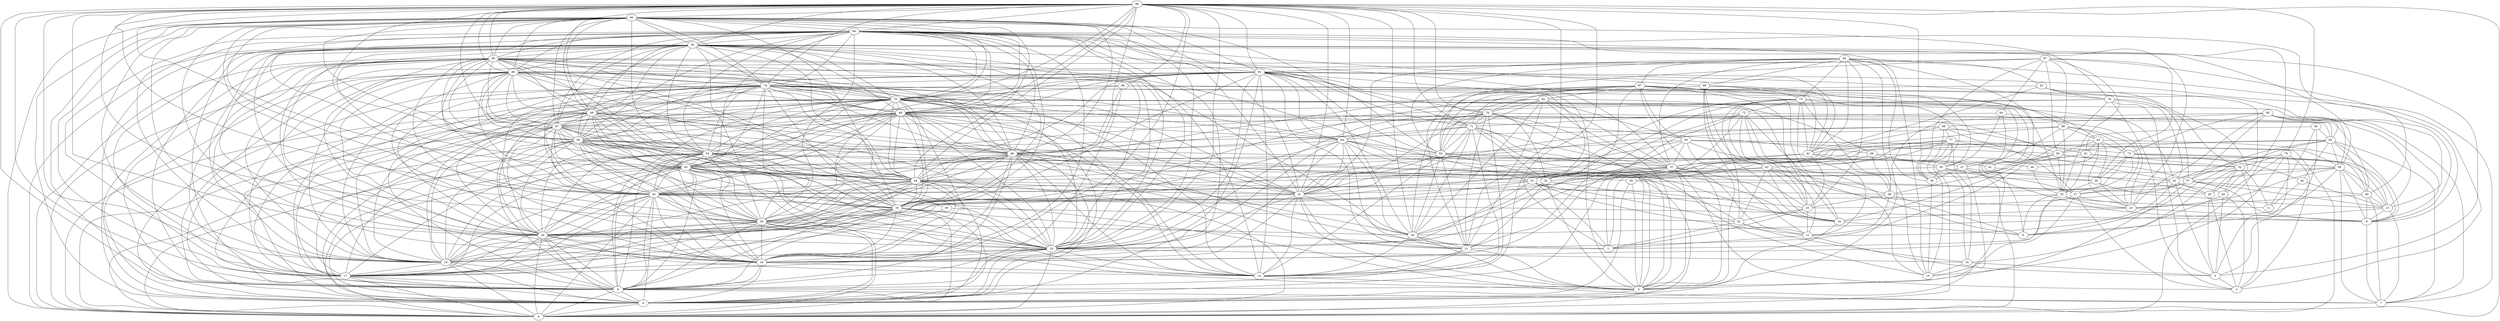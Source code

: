 digraph "sensornet-topology" {
label = "";
rankdir="BT";"0"->"4" [arrowhead = "both"] 
"0"->"9" [arrowhead = "both"] 
"0"->"17" [arrowhead = "both"] 
"0"->"19" [arrowhead = "both"] 
"0"->"20" [arrowhead = "both"] 
"0"->"24" [arrowhead = "both"] 
"0"->"30" [arrowhead = "both"] 
"0"->"35" [arrowhead = "both"] 
"0"->"43" [arrowhead = "both"] 
"0"->"44" [arrowhead = "both"] 
"0"->"45" [arrowhead = "both"] 
"0"->"48" [arrowhead = "both"] 
"0"->"54" [arrowhead = "both"] 
"0"->"59" [arrowhead = "both"] 
"0"->"60" [arrowhead = "both"] 
"0"->"67" [arrowhead = "both"] 
"0"->"69" [arrowhead = "both"] 
"0"->"70" [arrowhead = "both"] 
"0"->"74" [arrowhead = "both"] 
"0"->"80" [arrowhead = "both"] 
"0"->"85" [arrowhead = "both"] 
"0"->"93" [arrowhead = "both"] 
"0"->"94" [arrowhead = "both"] 
"0"->"95" [arrowhead = "both"] 
"0"->"98" [arrowhead = "both"] 
"1"->"12" [arrowhead = "both"] 
"1"->"22" [arrowhead = "both"] 
"1"->"25" [arrowhead = "both"] 
"1"->"27" [arrowhead = "both"] 
"1"->"35" [arrowhead = "both"] 
"1"->"51" [arrowhead = "both"] 
"1"->"62" [arrowhead = "both"] 
"1"->"69" [arrowhead = "both"] 
"1"->"72" [arrowhead = "both"] 
"1"->"75" [arrowhead = "both"] 
"2"->"3" [arrowhead = "both"] 
"2"->"27" [arrowhead = "both"] 
"2"->"28" [arrowhead = "both"] 
"2"->"29" [arrowhead = "both"] 
"2"->"37" [arrowhead = "both"] 
"2"->"53" [arrowhead = "both"] 
"2"->"78" [arrowhead = "both"] 
"2"->"79" [arrowhead = "both"] 
"2"->"97" [arrowhead = "both"] 
"3"->"12" [arrowhead = "both"] 
"3"->"16" [arrowhead = "both"] 
"3"->"28" [arrowhead = "both"] 
"3"->"29" [arrowhead = "both"] 
"3"->"52" [arrowhead = "both"] 
"3"->"78" [arrowhead = "both"] 
"3"->"79" [arrowhead = "both"] 
"3"->"90" [arrowhead = "both"] 
"3"->"93" [arrowhead = "both"] 
"4"->"5" [arrowhead = "both"] 
"4"->"9" [arrowhead = "both"] 
"4"->"17" [arrowhead = "both"] 
"4"->"18" [arrowhead = "both"] 
"4"->"19" [arrowhead = "both"] 
"4"->"20" [arrowhead = "both"] 
"4"->"24" [arrowhead = "both"] 
"4"->"30" [arrowhead = "both"] 
"4"->"35" [arrowhead = "both"] 
"4"->"39" [arrowhead = "both"] 
"4"->"43" [arrowhead = "both"] 
"4"->"44" [arrowhead = "both"] 
"4"->"45" [arrowhead = "both"] 
"4"->"47" [arrowhead = "both"] 
"4"->"59" [arrowhead = "both"] 
"4"->"67" [arrowhead = "both"] 
"4"->"68" [arrowhead = "both"] 
"4"->"69" [arrowhead = "both"] 
"4"->"70" [arrowhead = "both"] 
"4"->"72" [arrowhead = "both"] 
"4"->"74" [arrowhead = "both"] 
"4"->"80" [arrowhead = "both"] 
"4"->"85" [arrowhead = "both"] 
"4"->"93" [arrowhead = "both"] 
"4"->"94" [arrowhead = "both"] 
"4"->"95" [arrowhead = "both"] 
"4"->"99" [arrowhead = "both"] 
"5"->"10" [arrowhead = "both"] 
"5"->"14" [arrowhead = "both"] 
"5"->"21" [arrowhead = "both"] 
"5"->"26" [arrowhead = "both"] 
"5"->"31" [arrowhead = "both"] 
"5"->"32" [arrowhead = "both"] 
"5"->"37" [arrowhead = "both"] 
"5"->"39" [arrowhead = "both"] 
"5"->"41" [arrowhead = "both"] 
"5"->"45" [arrowhead = "both"] 
"5"->"60" [arrowhead = "both"] 
"5"->"64" [arrowhead = "both"] 
"5"->"71" [arrowhead = "both"] 
"5"->"76" [arrowhead = "both"] 
"5"->"81" [arrowhead = "both"] 
"5"->"82" [arrowhead = "both"] 
"5"->"87" [arrowhead = "both"] 
"6"->"10" [arrowhead = "both"] 
"6"->"13" [arrowhead = "both"] 
"6"->"29" [arrowhead = "both"] 
"6"->"33" [arrowhead = "both"] 
"6"->"38" [arrowhead = "both"] 
"6"->"60" [arrowhead = "both"] 
"6"->"63" [arrowhead = "both"] 
"6"->"75" [arrowhead = "both"] 
"7"->"8" [arrowhead = "both"] 
"7"->"9" [arrowhead = "both"] 
"7"->"13" [arrowhead = "both"] 
"7"->"43" [arrowhead = "both"] 
"7"->"49" [arrowhead = "both"] 
"7"->"58" [arrowhead = "both"] 
"7"->"63" [arrowhead = "both"] 
"7"->"92" [arrowhead = "both"] 
"7"->"99" [arrowhead = "both"] 
"8"->"13" [arrowhead = "both"] 
"8"->"23" [arrowhead = "both"] 
"8"->"43" [arrowhead = "both"] 
"8"->"47" [arrowhead = "both"] 
"8"->"49" [arrowhead = "both"] 
"8"->"57" [arrowhead = "both"] 
"8"->"58" [arrowhead = "both"] 
"8"->"63" [arrowhead = "both"] 
"8"->"73" [arrowhead = "both"] 
"8"->"74" [arrowhead = "both"] 
"8"->"81" [arrowhead = "both"] 
"8"->"99" [arrowhead = "both"] 
"9"->"17" [arrowhead = "both"] 
"9"->"18" [arrowhead = "both"] 
"9"->"19" [arrowhead = "both"] 
"9"->"20" [arrowhead = "both"] 
"9"->"21" [arrowhead = "both"] 
"9"->"24" [arrowhead = "both"] 
"9"->"30" [arrowhead = "both"] 
"9"->"35" [arrowhead = "both"] 
"9"->"43" [arrowhead = "both"] 
"9"->"44" [arrowhead = "both"] 
"9"->"45" [arrowhead = "both"] 
"9"->"48" [arrowhead = "both"] 
"9"->"54" [arrowhead = "both"] 
"9"->"57" [arrowhead = "both"] 
"9"->"67" [arrowhead = "both"] 
"9"->"68" [arrowhead = "both"] 
"9"->"69" [arrowhead = "both"] 
"9"->"70" [arrowhead = "both"] 
"9"->"74" [arrowhead = "both"] 
"9"->"80" [arrowhead = "both"] 
"9"->"85" [arrowhead = "both"] 
"9"->"93" [arrowhead = "both"] 
"9"->"94" [arrowhead = "both"] 
"9"->"95" [arrowhead = "both"] 
"9"->"96" [arrowhead = "both"] 
"9"->"98" [arrowhead = "both"] 
"10"->"23" [arrowhead = "both"] 
"10"->"32" [arrowhead = "both"] 
"10"->"37" [arrowhead = "both"] 
"10"->"55" [arrowhead = "both"] 
"10"->"56" [arrowhead = "both"] 
"10"->"62" [arrowhead = "both"] 
"10"->"64" [arrowhead = "both"] 
"10"->"82" [arrowhead = "both"] 
"10"->"87" [arrowhead = "both"] 
"11"->"33" [arrowhead = "both"] 
"11"->"40" [arrowhead = "both"] 
"11"->"53" [arrowhead = "both"] 
"11"->"90" [arrowhead = "both"] 
"12"->"22" [arrowhead = "both"] 
"12"->"25" [arrowhead = "both"] 
"12"->"37" [arrowhead = "both"] 
"12"->"38" [arrowhead = "both"] 
"12"->"51" [arrowhead = "both"] 
"12"->"52" [arrowhead = "both"] 
"12"->"72" [arrowhead = "both"] 
"12"->"75" [arrowhead = "both"] 
"12"->"88" [arrowhead = "both"] 
"13"->"36" [arrowhead = "both"] 
"13"->"40" [arrowhead = "both"] 
"13"->"49" [arrowhead = "both"] 
"13"->"56" [arrowhead = "both"] 
"13"->"57" [arrowhead = "both"] 
"13"->"58" [arrowhead = "both"] 
"13"->"70" [arrowhead = "both"] 
"13"->"83" [arrowhead = "both"] 
"13"->"99" [arrowhead = "both"] 
"14"->"18" [arrowhead = "both"] 
"14"->"20" [arrowhead = "both"] 
"14"->"21" [arrowhead = "both"] 
"14"->"24" [arrowhead = "both"] 
"14"->"26" [arrowhead = "both"] 
"14"->"31" [arrowhead = "both"] 
"14"->"45" [arrowhead = "both"] 
"14"->"48" [arrowhead = "both"] 
"14"->"55" [arrowhead = "both"] 
"14"->"68" [arrowhead = "both"] 
"14"->"70" [arrowhead = "both"] 
"14"->"71" [arrowhead = "both"] 
"14"->"74" [arrowhead = "both"] 
"14"->"76" [arrowhead = "both"] 
"14"->"81" [arrowhead = "both"] 
"14"->"93" [arrowhead = "both"] 
"14"->"98" [arrowhead = "both"] 
"15"->"16" [arrowhead = "both"] 
"15"->"27" [arrowhead = "both"] 
"15"->"34" [arrowhead = "both"] 
"15"->"66" [arrowhead = "both"] 
"15"->"71" [arrowhead = "both"] 
"15"->"72" [arrowhead = "both"] 
"15"->"77" [arrowhead = "both"] 
"15"->"79" [arrowhead = "both"] 
"15"->"94" [arrowhead = "both"] 
"16"->"20" [arrowhead = "both"] 
"16"->"22" [arrowhead = "both"] 
"16"->"53" [arrowhead = "both"] 
"16"->"65" [arrowhead = "both"] 
"16"->"77" [arrowhead = "both"] 
"17"->"18" [arrowhead = "both"] 
"17"->"19" [arrowhead = "both"] 
"17"->"20" [arrowhead = "both"] 
"17"->"24" [arrowhead = "both"] 
"17"->"30" [arrowhead = "both"] 
"17"->"35" [arrowhead = "both"] 
"17"->"43" [arrowhead = "both"] 
"17"->"44" [arrowhead = "both"] 
"17"->"45" [arrowhead = "both"] 
"17"->"48" [arrowhead = "both"] 
"17"->"54" [arrowhead = "both"] 
"17"->"59" [arrowhead = "both"] 
"17"->"68" [arrowhead = "both"] 
"17"->"69" [arrowhead = "both"] 
"17"->"70" [arrowhead = "both"] 
"17"->"74" [arrowhead = "both"] 
"17"->"80" [arrowhead = "both"] 
"17"->"85" [arrowhead = "both"] 
"17"->"93" [arrowhead = "both"] 
"17"->"94" [arrowhead = "both"] 
"17"->"95" [arrowhead = "both"] 
"17"->"98" [arrowhead = "both"] 
"18"->"20" [arrowhead = "both"] 
"18"->"24" [arrowhead = "both"] 
"18"->"30" [arrowhead = "both"] 
"18"->"31" [arrowhead = "both"] 
"18"->"33" [arrowhead = "both"] 
"18"->"35" [arrowhead = "both"] 
"18"->"37" [arrowhead = "both"] 
"18"->"43" [arrowhead = "both"] 
"18"->"44" [arrowhead = "both"] 
"18"->"45" [arrowhead = "both"] 
"18"->"48" [arrowhead = "both"] 
"18"->"54" [arrowhead = "both"] 
"18"->"59" [arrowhead = "both"] 
"18"->"64" [arrowhead = "both"] 
"18"->"67" [arrowhead = "both"] 
"18"->"70" [arrowhead = "both"] 
"18"->"74" [arrowhead = "both"] 
"18"->"80" [arrowhead = "both"] 
"18"->"81" [arrowhead = "both"] 
"18"->"85" [arrowhead = "both"] 
"18"->"93" [arrowhead = "both"] 
"18"->"94" [arrowhead = "both"] 
"18"->"95" [arrowhead = "both"] 
"18"->"98" [arrowhead = "both"] 
"19"->"20" [arrowhead = "both"] 
"19"->"24" [arrowhead = "both"] 
"19"->"30" [arrowhead = "both"] 
"19"->"35" [arrowhead = "both"] 
"19"->"43" [arrowhead = "both"] 
"19"->"44" [arrowhead = "both"] 
"19"->"45" [arrowhead = "both"] 
"19"->"48" [arrowhead = "both"] 
"19"->"50" [arrowhead = "both"] 
"19"->"54" [arrowhead = "both"] 
"19"->"59" [arrowhead = "both"] 
"19"->"67" [arrowhead = "both"] 
"19"->"70" [arrowhead = "both"] 
"19"->"74" [arrowhead = "both"] 
"19"->"80" [arrowhead = "both"] 
"19"->"82" [arrowhead = "both"] 
"19"->"85" [arrowhead = "both"] 
"19"->"93" [arrowhead = "both"] 
"19"->"94" [arrowhead = "both"] 
"19"->"95" [arrowhead = "both"] 
"19"->"96" [arrowhead = "both"] 
"19"->"97" [arrowhead = "both"] 
"19"->"98" [arrowhead = "both"] 
"20"->"24" [arrowhead = "both"] 
"20"->"30" [arrowhead = "both"] 
"20"->"31" [arrowhead = "both"] 
"20"->"35" [arrowhead = "both"] 
"20"->"43" [arrowhead = "both"] 
"20"->"44" [arrowhead = "both"] 
"20"->"45" [arrowhead = "both"] 
"20"->"48" [arrowhead = "both"] 
"20"->"51" [arrowhead = "both"] 
"20"->"54" [arrowhead = "both"] 
"20"->"59" [arrowhead = "both"] 
"20"->"64" [arrowhead = "both"] 
"20"->"66" [arrowhead = "both"] 
"20"->"67" [arrowhead = "both"] 
"20"->"68" [arrowhead = "both"] 
"20"->"69" [arrowhead = "both"] 
"20"->"74" [arrowhead = "both"] 
"20"->"76" [arrowhead = "both"] 
"20"->"80" [arrowhead = "both"] 
"20"->"81" [arrowhead = "both"] 
"20"->"85" [arrowhead = "both"] 
"20"->"93" [arrowhead = "both"] 
"20"->"94" [arrowhead = "both"] 
"20"->"95" [arrowhead = "both"] 
"20"->"98" [arrowhead = "both"] 
"21"->"26" [arrowhead = "both"] 
"21"->"31" [arrowhead = "both"] 
"21"->"32" [arrowhead = "both"] 
"21"->"37" [arrowhead = "both"] 
"21"->"48" [arrowhead = "both"] 
"21"->"55" [arrowhead = "both"] 
"21"->"61" [arrowhead = "both"] 
"21"->"64" [arrowhead = "both"] 
"21"->"76" [arrowhead = "both"] 
"21"->"81" [arrowhead = "both"] 
"21"->"82" [arrowhead = "both"] 
"21"->"87" [arrowhead = "both"] 
"21"->"98" [arrowhead = "both"] 
"22"->"25" [arrowhead = "both"] 
"22"->"50" [arrowhead = "both"] 
"22"->"51" [arrowhead = "both"] 
"22"->"54" [arrowhead = "both"] 
"22"->"62" [arrowhead = "both"] 
"22"->"75" [arrowhead = "both"] 
"23"->"27" [arrowhead = "both"] 
"23"->"33" [arrowhead = "both"] 
"23"->"36" [arrowhead = "both"] 
"23"->"49" [arrowhead = "both"] 
"23"->"58" [arrowhead = "both"] 
"23"->"62" [arrowhead = "both"] 
"23"->"83" [arrowhead = "both"] 
"23"->"84" [arrowhead = "both"] 
"23"->"86" [arrowhead = "both"] 
"23"->"93" [arrowhead = "both"] 
"23"->"99" [arrowhead = "both"] 
"24"->"30" [arrowhead = "both"] 
"24"->"31" [arrowhead = "both"] 
"24"->"35" [arrowhead = "both"] 
"24"->"43" [arrowhead = "both"] 
"24"->"44" [arrowhead = "both"] 
"24"->"45" [arrowhead = "both"] 
"24"->"48" [arrowhead = "both"] 
"24"->"54" [arrowhead = "both"] 
"24"->"59" [arrowhead = "both"] 
"24"->"63" [arrowhead = "both"] 
"24"->"64" [arrowhead = "both"] 
"24"->"67" [arrowhead = "both"] 
"24"->"68" [arrowhead = "both"] 
"24"->"69" [arrowhead = "both"] 
"24"->"70" [arrowhead = "both"] 
"24"->"80" [arrowhead = "both"] 
"24"->"81" [arrowhead = "both"] 
"24"->"85" [arrowhead = "both"] 
"24"->"93" [arrowhead = "both"] 
"24"->"94" [arrowhead = "both"] 
"24"->"95" [arrowhead = "both"] 
"24"->"98" [arrowhead = "both"] 
"25"->"38" [arrowhead = "both"] 
"25"->"42" [arrowhead = "both"] 
"25"->"51" [arrowhead = "both"] 
"25"->"57" [arrowhead = "both"] 
"25"->"62" [arrowhead = "both"] 
"25"->"72" [arrowhead = "both"] 
"25"->"87" [arrowhead = "both"] 
"25"->"88" [arrowhead = "both"] 
"25"->"92" [arrowhead = "both"] 
"26"->"30" [arrowhead = "both"] 
"26"->"31" [arrowhead = "both"] 
"26"->"32" [arrowhead = "both"] 
"26"->"37" [arrowhead = "both"] 
"26"->"48" [arrowhead = "both"] 
"26"->"55" [arrowhead = "both"] 
"26"->"58" [arrowhead = "both"] 
"26"->"64" [arrowhead = "both"] 
"26"->"71" [arrowhead = "both"] 
"26"->"81" [arrowhead = "both"] 
"26"->"82" [arrowhead = "both"] 
"26"->"85" [arrowhead = "both"] 
"26"->"87" [arrowhead = "both"] 
"26"->"98" [arrowhead = "both"] 
"27"->"39" [arrowhead = "both"] 
"27"->"52" [arrowhead = "both"] 
"27"->"57" [arrowhead = "both"] 
"27"->"65" [arrowhead = "both"] 
"27"->"73" [arrowhead = "both"] 
"27"->"89" [arrowhead = "both"] 
"28"->"41" [arrowhead = "both"] 
"28"->"45" [arrowhead = "both"] 
"28"->"52" [arrowhead = "both"] 
"28"->"53" [arrowhead = "both"] 
"28"->"91" [arrowhead = "both"] 
"29"->"52" [arrowhead = "both"] 
"29"->"53" [arrowhead = "both"] 
"29"->"79" [arrowhead = "both"] 
"29"->"91" [arrowhead = "both"] 
"30"->"33" [arrowhead = "both"] 
"30"->"35" [arrowhead = "both"] 
"30"->"43" [arrowhead = "both"] 
"30"->"44" [arrowhead = "both"] 
"30"->"45" [arrowhead = "both"] 
"30"->"48" [arrowhead = "both"] 
"30"->"54" [arrowhead = "both"] 
"30"->"59" [arrowhead = "both"] 
"30"->"67" [arrowhead = "both"] 
"30"->"68" [arrowhead = "both"] 
"30"->"69" [arrowhead = "both"] 
"30"->"70" [arrowhead = "both"] 
"30"->"74" [arrowhead = "both"] 
"30"->"85" [arrowhead = "both"] 
"30"->"89" [arrowhead = "both"] 
"30"->"93" [arrowhead = "both"] 
"30"->"94" [arrowhead = "both"] 
"30"->"95" [arrowhead = "both"] 
"30"->"98" [arrowhead = "both"] 
"31"->"42" [arrowhead = "both"] 
"31"->"44" [arrowhead = "both"] 
"31"->"45" [arrowhead = "both"] 
"31"->"47" [arrowhead = "both"] 
"31"->"48" [arrowhead = "both"] 
"31"->"55" [arrowhead = "both"] 
"31"->"60" [arrowhead = "both"] 
"31"->"64" [arrowhead = "both"] 
"31"->"68" [arrowhead = "both"] 
"31"->"70" [arrowhead = "both"] 
"31"->"71" [arrowhead = "both"] 
"31"->"74" [arrowhead = "both"] 
"31"->"76" [arrowhead = "both"] 
"31"->"92" [arrowhead = "both"] 
"31"->"94" [arrowhead = "both"] 
"31"->"95" [arrowhead = "both"] 
"31"->"98" [arrowhead = "both"] 
"32"->"37" [arrowhead = "both"] 
"32"->"55" [arrowhead = "both"] 
"32"->"60" [arrowhead = "both"] 
"32"->"61" [arrowhead = "both"] 
"32"->"71" [arrowhead = "both"] 
"32"->"76" [arrowhead = "both"] 
"32"->"81" [arrowhead = "both"] 
"32"->"87" [arrowhead = "both"] 
"33"->"36" [arrowhead = "both"] 
"33"->"46" [arrowhead = "both"] 
"33"->"56" [arrowhead = "both"] 
"33"->"61" [arrowhead = "both"] 
"33"->"73" [arrowhead = "both"] 
"33"->"86" [arrowhead = "both"] 
"33"->"96" [arrowhead = "both"] 
"33"->"97" [arrowhead = "both"] 
"34"->"47" [arrowhead = "both"] 
"34"->"65" [arrowhead = "both"] 
"34"->"89" [arrowhead = "both"] 
"34"->"92" [arrowhead = "both"] 
"34"->"97" [arrowhead = "both"] 
"34"->"98" [arrowhead = "both"] 
"35"->"43" [arrowhead = "both"] 
"35"->"44" [arrowhead = "both"] 
"35"->"45" [arrowhead = "both"] 
"35"->"48" [arrowhead = "both"] 
"35"->"51" [arrowhead = "both"] 
"35"->"54" [arrowhead = "both"] 
"35"->"59" [arrowhead = "both"] 
"35"->"67" [arrowhead = "both"] 
"35"->"68" [arrowhead = "both"] 
"35"->"69" [arrowhead = "both"] 
"35"->"70" [arrowhead = "both"] 
"35"->"74" [arrowhead = "both"] 
"35"->"77" [arrowhead = "both"] 
"35"->"80" [arrowhead = "both"] 
"35"->"91" [arrowhead = "both"] 
"35"->"93" [arrowhead = "both"] 
"35"->"94" [arrowhead = "both"] 
"35"->"95" [arrowhead = "both"] 
"35"->"98" [arrowhead = "both"] 
"36"->"37" [arrowhead = "both"] 
"36"->"47" [arrowhead = "both"] 
"36"->"73" [arrowhead = "both"] 
"36"->"83" [arrowhead = "both"] 
"36"->"97" [arrowhead = "both"] 
"37"->"42" [arrowhead = "both"] 
"37"->"55" [arrowhead = "both"] 
"37"->"60" [arrowhead = "both"] 
"37"->"71" [arrowhead = "both"] 
"37"->"76" [arrowhead = "both"] 
"37"->"82" [arrowhead = "both"] 
"37"->"86" [arrowhead = "both"] 
"37"->"89" [arrowhead = "both"] 
"37"->"92" [arrowhead = "both"] 
"37"->"93" [arrowhead = "both"] 
"38"->"42" [arrowhead = "both"] 
"38"->"44" [arrowhead = "both"] 
"38"->"56" [arrowhead = "both"] 
"38"->"57" [arrowhead = "both"] 
"38"->"62" [arrowhead = "both"] 
"38"->"75" [arrowhead = "both"] 
"38"->"92" [arrowhead = "both"] 
"39"->"54" [arrowhead = "both"] 
"39"->"77" [arrowhead = "both"] 
"40"->"61" [arrowhead = "both"] 
"40"->"63" [arrowhead = "both"] 
"41"->"42" [arrowhead = "both"] 
"41"->"78" [arrowhead = "both"] 
"41"->"92" [arrowhead = "both"] 
"42"->"75" [arrowhead = "both"] 
"42"->"77" [arrowhead = "both"] 
"42"->"81" [arrowhead = "both"] 
"42"->"87" [arrowhead = "both"] 
"42"->"88" [arrowhead = "both"] 
"42"->"91" [arrowhead = "both"] 
"42"->"92" [arrowhead = "both"] 
"43"->"44" [arrowhead = "both"] 
"43"->"45" [arrowhead = "both"] 
"43"->"48" [arrowhead = "both"] 
"43"->"51" [arrowhead = "both"] 
"43"->"54" [arrowhead = "both"] 
"43"->"58" [arrowhead = "both"] 
"43"->"59" [arrowhead = "both"] 
"43"->"67" [arrowhead = "both"] 
"43"->"68" [arrowhead = "both"] 
"43"->"69" [arrowhead = "both"] 
"43"->"70" [arrowhead = "both"] 
"43"->"74" [arrowhead = "both"] 
"43"->"80" [arrowhead = "both"] 
"43"->"83" [arrowhead = "both"] 
"43"->"85" [arrowhead = "both"] 
"43"->"94" [arrowhead = "both"] 
"43"->"95" [arrowhead = "both"] 
"43"->"98" [arrowhead = "both"] 
"44"->"45" [arrowhead = "both"] 
"44"->"48" [arrowhead = "both"] 
"44"->"54" [arrowhead = "both"] 
"44"->"59" [arrowhead = "both"] 
"44"->"65" [arrowhead = "both"] 
"44"->"67" [arrowhead = "both"] 
"44"->"68" [arrowhead = "both"] 
"44"->"69" [arrowhead = "both"] 
"44"->"70" [arrowhead = "both"] 
"44"->"74" [arrowhead = "both"] 
"44"->"80" [arrowhead = "both"] 
"44"->"81" [arrowhead = "both"] 
"44"->"85" [arrowhead = "both"] 
"44"->"86" [arrowhead = "both"] 
"44"->"88" [arrowhead = "both"] 
"44"->"93" [arrowhead = "both"] 
"44"->"95" [arrowhead = "both"] 
"44"->"98" [arrowhead = "both"] 
"45"->"48" [arrowhead = "both"] 
"45"->"54" [arrowhead = "both"] 
"45"->"55" [arrowhead = "both"] 
"45"->"59" [arrowhead = "both"] 
"45"->"67" [arrowhead = "both"] 
"45"->"68" [arrowhead = "both"] 
"45"->"69" [arrowhead = "both"] 
"45"->"70" [arrowhead = "both"] 
"45"->"74" [arrowhead = "both"] 
"45"->"78" [arrowhead = "both"] 
"45"->"80" [arrowhead = "both"] 
"45"->"81" [arrowhead = "both"] 
"45"->"85" [arrowhead = "both"] 
"45"->"93" [arrowhead = "both"] 
"45"->"94" [arrowhead = "both"] 
"45"->"98" [arrowhead = "both"] 
"46"->"48" [arrowhead = "both"] 
"46"->"83" [arrowhead = "both"] 
"47"->"64" [arrowhead = "both"] 
"47"->"84" [arrowhead = "both"] 
"47"->"86" [arrowhead = "both"] 
"48"->"59" [arrowhead = "both"] 
"48"->"64" [arrowhead = "both"] 
"48"->"67" [arrowhead = "both"] 
"48"->"68" [arrowhead = "both"] 
"48"->"69" [arrowhead = "both"] 
"48"->"70" [arrowhead = "both"] 
"48"->"71" [arrowhead = "both"] 
"48"->"74" [arrowhead = "both"] 
"48"->"76" [arrowhead = "both"] 
"48"->"80" [arrowhead = "both"] 
"48"->"81" [arrowhead = "both"] 
"48"->"85" [arrowhead = "both"] 
"48"->"93" [arrowhead = "both"] 
"48"->"94" [arrowhead = "both"] 
"48"->"95" [arrowhead = "both"] 
"48"->"96" [arrowhead = "both"] 
"49"->"57" [arrowhead = "both"] 
"49"->"58" [arrowhead = "both"] 
"49"->"63" [arrowhead = "both"] 
"49"->"72" [arrowhead = "both"] 
"49"->"73" [arrowhead = "both"] 
"49"->"94" [arrowhead = "both"] 
"50"->"54" [arrowhead = "both"] 
"51"->"59" [arrowhead = "both"] 
"51"->"62" [arrowhead = "both"] 
"51"->"72" [arrowhead = "both"] 
"51"->"75" [arrowhead = "both"] 
"51"->"85" [arrowhead = "both"] 
"52"->"53" [arrowhead = "both"] 
"52"->"65" [arrowhead = "both"] 
"52"->"75" [arrowhead = "both"] 
"52"->"77" [arrowhead = "both"] 
"52"->"78" [arrowhead = "both"] 
"52"->"79" [arrowhead = "both"] 
"53"->"56" [arrowhead = "both"] 
"53"->"61" [arrowhead = "both"] 
"53"->"66" [arrowhead = "both"] 
"53"->"78" [arrowhead = "both"] 
"53"->"79" [arrowhead = "both"] 
"54"->"59" [arrowhead = "both"] 
"54"->"67" [arrowhead = "both"] 
"54"->"68" [arrowhead = "both"] 
"54"->"69" [arrowhead = "both"] 
"54"->"70" [arrowhead = "both"] 
"54"->"74" [arrowhead = "both"] 
"54"->"80" [arrowhead = "both"] 
"54"->"85" [arrowhead = "both"] 
"54"->"89" [arrowhead = "both"] 
"54"->"93" [arrowhead = "both"] 
"54"->"94" [arrowhead = "both"] 
"54"->"95" [arrowhead = "both"] 
"55"->"60" [arrowhead = "both"] 
"55"->"64" [arrowhead = "both"] 
"55"->"71" [arrowhead = "both"] 
"55"->"76" [arrowhead = "both"] 
"55"->"81" [arrowhead = "both"] 
"55"->"82" [arrowhead = "both"] 
"55"->"87" [arrowhead = "both"] 
"55"->"92" [arrowhead = "both"] 
"55"->"95" [arrowhead = "both"] 
"55"->"97" [arrowhead = "both"] 
"56"->"60" [arrowhead = "both"] 
"56"->"63" [arrowhead = "both"] 
"56"->"69" [arrowhead = "both"] 
"56"->"83" [arrowhead = "both"] 
"56"->"97" [arrowhead = "both"] 
"57"->"58" [arrowhead = "both"] 
"57"->"59" [arrowhead = "both"] 
"57"->"63" [arrowhead = "both"] 
"57"->"87" [arrowhead = "both"] 
"57"->"99" [arrowhead = "both"] 
"58"->"60" [arrowhead = "both"] 
"58"->"63" [arrowhead = "both"] 
"58"->"73" [arrowhead = "both"] 
"58"->"93" [arrowhead = "both"] 
"58"->"99" [arrowhead = "both"] 
"59"->"67" [arrowhead = "both"] 
"59"->"68" [arrowhead = "both"] 
"59"->"69" [arrowhead = "both"] 
"59"->"70" [arrowhead = "both"] 
"59"->"74" [arrowhead = "both"] 
"59"->"80" [arrowhead = "both"] 
"59"->"81" [arrowhead = "both"] 
"59"->"85" [arrowhead = "both"] 
"59"->"93" [arrowhead = "both"] 
"59"->"94" [arrowhead = "both"] 
"59"->"95" [arrowhead = "both"] 
"59"->"98" [arrowhead = "both"] 
"60"->"82" [arrowhead = "both"] 
"60"->"87" [arrowhead = "both"] 
"61"->"83" [arrowhead = "both"] 
"61"->"89" [arrowhead = "both"] 
"61"->"90" [arrowhead = "both"] 
"62"->"72" [arrowhead = "both"] 
"62"->"75" [arrowhead = "both"] 
"62"->"77" [arrowhead = "both"] 
"62"->"88" [arrowhead = "both"] 
"63"->"68" [arrowhead = "both"] 
"63"->"76" [arrowhead = "both"] 
"63"->"90" [arrowhead = "both"] 
"63"->"99" [arrowhead = "both"] 
"64"->"68" [arrowhead = "both"] 
"64"->"70" [arrowhead = "both"] 
"64"->"71" [arrowhead = "both"] 
"64"->"74" [arrowhead = "both"] 
"64"->"76" [arrowhead = "both"] 
"64"->"81" [arrowhead = "both"] 
"64"->"98" [arrowhead = "both"] 
"65"->"66" [arrowhead = "both"] 
"65"->"77" [arrowhead = "both"] 
"65"->"84" [arrowhead = "both"] 
"65"->"88" [arrowhead = "both"] 
"66"->"68" [arrowhead = "both"] 
"66"->"70" [arrowhead = "both"] 
"67"->"68" [arrowhead = "both"] 
"67"->"69" [arrowhead = "both"] 
"67"->"70" [arrowhead = "both"] 
"67"->"74" [arrowhead = "both"] 
"67"->"80" [arrowhead = "both"] 
"67"->"84" [arrowhead = "both"] 
"67"->"85" [arrowhead = "both"] 
"67"->"93" [arrowhead = "both"] 
"67"->"94" [arrowhead = "both"] 
"67"->"95" [arrowhead = "both"] 
"67"->"98" [arrowhead = "both"] 
"68"->"70" [arrowhead = "both"] 
"68"->"74" [arrowhead = "both"] 
"68"->"78" [arrowhead = "both"] 
"68"->"80" [arrowhead = "both"] 
"68"->"81" [arrowhead = "both"] 
"68"->"85" [arrowhead = "both"] 
"68"->"93" [arrowhead = "both"] 
"68"->"94" [arrowhead = "both"] 
"68"->"95" [arrowhead = "both"] 
"68"->"98" [arrowhead = "both"] 
"69"->"70" [arrowhead = "both"] 
"69"->"74" [arrowhead = "both"] 
"69"->"80" [arrowhead = "both"] 
"69"->"85" [arrowhead = "both"] 
"69"->"93" [arrowhead = "both"] 
"69"->"94" [arrowhead = "both"] 
"69"->"95" [arrowhead = "both"] 
"69"->"98" [arrowhead = "both"] 
"70"->"74" [arrowhead = "both"] 
"70"->"80" [arrowhead = "both"] 
"70"->"81" [arrowhead = "both"] 
"70"->"85" [arrowhead = "both"] 
"70"->"93" [arrowhead = "both"] 
"70"->"94" [arrowhead = "both"] 
"70"->"95" [arrowhead = "both"] 
"70"->"96" [arrowhead = "both"] 
"70"->"98" [arrowhead = "both"] 
"71"->"72" [arrowhead = "both"] 
"71"->"76" [arrowhead = "both"] 
"71"->"81" [arrowhead = "both"] 
"71"->"82" [arrowhead = "both"] 
"71"->"87" [arrowhead = "both"] 
"71"->"94" [arrowhead = "both"] 
"71"->"98" [arrowhead = "both"] 
"72"->"75" [arrowhead = "both"] 
"73"->"77" [arrowhead = "both"] 
"73"->"83" [arrowhead = "both"] 
"73"->"86" [arrowhead = "both"] 
"73"->"99" [arrowhead = "both"] 
"74"->"80" [arrowhead = "both"] 
"74"->"81" [arrowhead = "both"] 
"74"->"85" [arrowhead = "both"] 
"74"->"93" [arrowhead = "both"] 
"74"->"94" [arrowhead = "both"] 
"74"->"95" [arrowhead = "both"] 
"74"->"98" [arrowhead = "both"] 
"75"->"88" [arrowhead = "both"] 
"75"->"92" [arrowhead = "both"] 
"76"->"81" [arrowhead = "both"] 
"76"->"82" [arrowhead = "both"] 
"76"->"87" [arrowhead = "both"] 
"76"->"98" [arrowhead = "both"] 
"77"->"89" [arrowhead = "both"] 
"78"->"81" [arrowhead = "both"] 
"78"->"91" [arrowhead = "both"] 
"78"->"95" [arrowhead = "both"] 
"79"->"98" [arrowhead = "both"] 
"80"->"85" [arrowhead = "both"] 
"80"->"93" [arrowhead = "both"] 
"80"->"94" [arrowhead = "both"] 
"80"->"95" [arrowhead = "both"] 
"80"->"97" [arrowhead = "both"] 
"80"->"98" [arrowhead = "both"] 
"81"->"92" [arrowhead = "both"] 
"81"->"94" [arrowhead = "both"] 
"81"->"95" [arrowhead = "both"] 
"81"->"98" [arrowhead = "both"] 
"82"->"87" [arrowhead = "both"] 
"83"->"86" [arrowhead = "both"] 
"83"->"96" [arrowhead = "both"] 
"84"->"97" [arrowhead = "both"] 
"85"->"93" [arrowhead = "both"] 
"85"->"94" [arrowhead = "both"] 
"85"->"95" [arrowhead = "both"] 
"85"->"98" [arrowhead = "both"] 
"86"->"87" [arrowhead = "both"] 
"86"->"97" [arrowhead = "both"] 
"87"->"92" [arrowhead = "both"] 
"88"->"92" [arrowhead = "both"] 
"88"->"94" [arrowhead = "both"] 
"89"->"99" [arrowhead = "both"] 
"91"->"92" [arrowhead = "both"] 
"93"->"94" [arrowhead = "both"] 
"93"->"95" [arrowhead = "both"] 
"93"->"98" [arrowhead = "both"] 
"94"->"95" [arrowhead = "both"] 
"94"->"98" [arrowhead = "both"] 
"95"->"98" [arrowhead = "both"] 
"96"->"98" [arrowhead = "both"] 
}